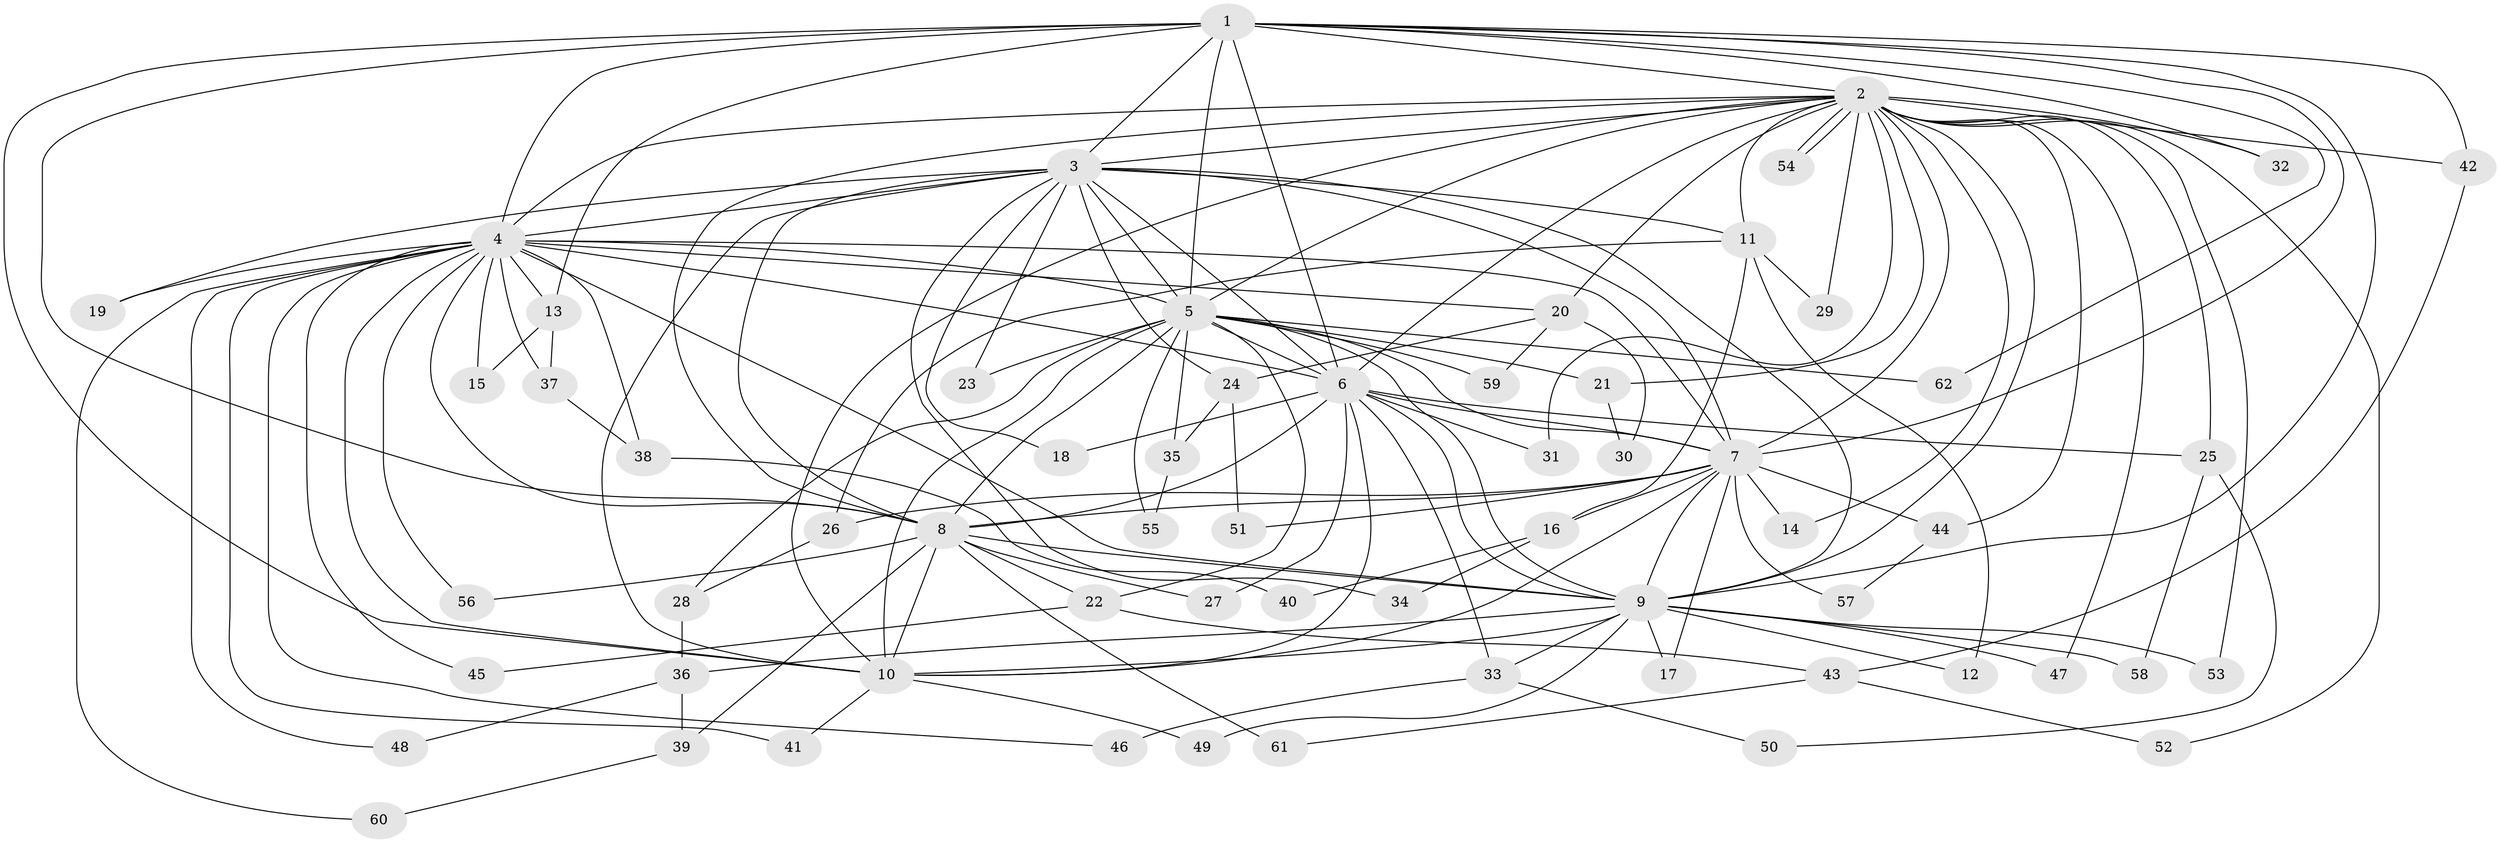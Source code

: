 // coarse degree distribution, {10: 0.023255813953488372, 26: 0.023255813953488372, 16: 0.023255813953488372, 13: 0.023255813953488372, 18: 0.023255813953488372, 11: 0.023255813953488372, 12: 0.023255813953488372, 9: 0.023255813953488372, 2: 0.5116279069767442, 3: 0.11627906976744186, 4: 0.13953488372093023, 5: 0.023255813953488372, 1: 0.023255813953488372}
// Generated by graph-tools (version 1.1) at 2025/17/03/04/25 18:17:48]
// undirected, 62 vertices, 149 edges
graph export_dot {
graph [start="1"]
  node [color=gray90,style=filled];
  1;
  2;
  3;
  4;
  5;
  6;
  7;
  8;
  9;
  10;
  11;
  12;
  13;
  14;
  15;
  16;
  17;
  18;
  19;
  20;
  21;
  22;
  23;
  24;
  25;
  26;
  27;
  28;
  29;
  30;
  31;
  32;
  33;
  34;
  35;
  36;
  37;
  38;
  39;
  40;
  41;
  42;
  43;
  44;
  45;
  46;
  47;
  48;
  49;
  50;
  51;
  52;
  53;
  54;
  55;
  56;
  57;
  58;
  59;
  60;
  61;
  62;
  1 -- 2;
  1 -- 3;
  1 -- 4;
  1 -- 5;
  1 -- 6;
  1 -- 7;
  1 -- 8;
  1 -- 9;
  1 -- 10;
  1 -- 13;
  1 -- 32;
  1 -- 42;
  1 -- 62;
  2 -- 3;
  2 -- 4;
  2 -- 5;
  2 -- 6;
  2 -- 7;
  2 -- 8;
  2 -- 9;
  2 -- 10;
  2 -- 11;
  2 -- 14;
  2 -- 20;
  2 -- 21;
  2 -- 25;
  2 -- 29;
  2 -- 31;
  2 -- 32;
  2 -- 42;
  2 -- 44;
  2 -- 47;
  2 -- 52;
  2 -- 53;
  2 -- 54;
  2 -- 54;
  3 -- 4;
  3 -- 5;
  3 -- 6;
  3 -- 7;
  3 -- 8;
  3 -- 9;
  3 -- 10;
  3 -- 11;
  3 -- 18;
  3 -- 19;
  3 -- 23;
  3 -- 24;
  3 -- 34;
  4 -- 5;
  4 -- 6;
  4 -- 7;
  4 -- 8;
  4 -- 9;
  4 -- 10;
  4 -- 13;
  4 -- 15;
  4 -- 19;
  4 -- 20;
  4 -- 37;
  4 -- 38;
  4 -- 41;
  4 -- 45;
  4 -- 46;
  4 -- 48;
  4 -- 56;
  4 -- 60;
  5 -- 6;
  5 -- 7;
  5 -- 8;
  5 -- 9;
  5 -- 10;
  5 -- 21;
  5 -- 22;
  5 -- 23;
  5 -- 28;
  5 -- 35;
  5 -- 55;
  5 -- 59;
  5 -- 62;
  6 -- 7;
  6 -- 8;
  6 -- 9;
  6 -- 10;
  6 -- 18;
  6 -- 25;
  6 -- 27;
  6 -- 31;
  6 -- 33;
  7 -- 8;
  7 -- 9;
  7 -- 10;
  7 -- 14;
  7 -- 16;
  7 -- 17;
  7 -- 26;
  7 -- 44;
  7 -- 51;
  7 -- 57;
  8 -- 9;
  8 -- 10;
  8 -- 22;
  8 -- 27;
  8 -- 39;
  8 -- 56;
  8 -- 61;
  9 -- 10;
  9 -- 12;
  9 -- 17;
  9 -- 33;
  9 -- 36;
  9 -- 47;
  9 -- 49;
  9 -- 53;
  9 -- 58;
  10 -- 41;
  10 -- 49;
  11 -- 12;
  11 -- 16;
  11 -- 26;
  11 -- 29;
  13 -- 15;
  13 -- 37;
  16 -- 34;
  16 -- 40;
  20 -- 24;
  20 -- 30;
  20 -- 59;
  21 -- 30;
  22 -- 43;
  22 -- 45;
  24 -- 35;
  24 -- 51;
  25 -- 50;
  25 -- 58;
  26 -- 28;
  28 -- 36;
  33 -- 46;
  33 -- 50;
  35 -- 55;
  36 -- 39;
  36 -- 48;
  37 -- 38;
  38 -- 40;
  39 -- 60;
  42 -- 43;
  43 -- 52;
  43 -- 61;
  44 -- 57;
}
